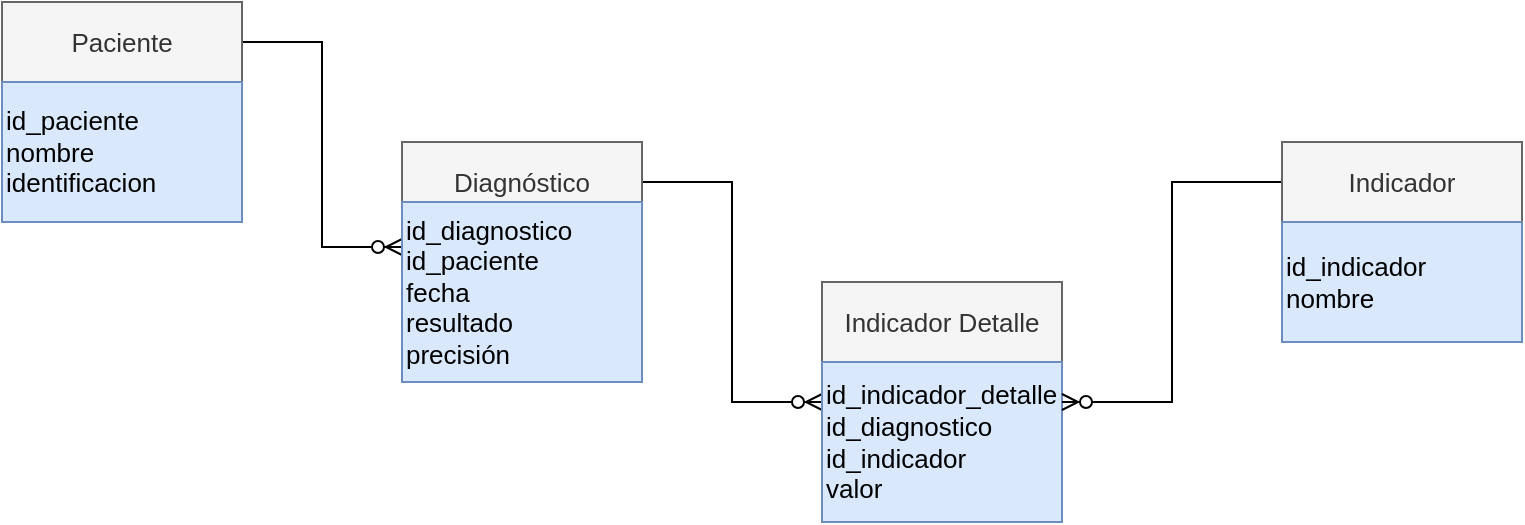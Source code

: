 <mxfile version="14.4.7" type="device"><diagram id="nFXo-Xs1rOG1G15gLDWX" name="Page-1"><mxGraphModel dx="868" dy="450" grid="1" gridSize="10" guides="1" tooltips="1" connect="1" arrows="1" fold="1" page="1" pageScale="1" pageWidth="827" pageHeight="1169" math="0" shadow="0"><root><mxCell id="0"/><mxCell id="1" parent="0"/><mxCell id="1hSna7SGQxIHbvhGrTrc-8" style="edgeStyle=orthogonalEdgeStyle;rounded=0;orthogonalLoop=1;jettySize=auto;html=1;entryX=0;entryY=0.25;entryDx=0;entryDy=0;endArrow=ERzeroToMany;endFill=1;" edge="1" parent="1" source="1hSna7SGQxIHbvhGrTrc-1" target="1hSna7SGQxIHbvhGrTrc-5"><mxGeometry relative="1" as="geometry"/></mxCell><mxCell id="1hSna7SGQxIHbvhGrTrc-1" value="Paciente" style="rounded=1;whiteSpace=wrap;html=1;arcSize=0;fillColor=#f5f5f5;strokeColor=#666666;fontColor=#333333;fontSize=13;" vertex="1" parent="1"><mxGeometry x="50" y="70" width="120" height="40" as="geometry"/></mxCell><mxCell id="1hSna7SGQxIHbvhGrTrc-3" value="id_paciente&lt;br style=&quot;font-size: 13px;&quot;&gt;nombre&lt;br style=&quot;font-size: 13px;&quot;&gt;identificacion" style="rounded=0;whiteSpace=wrap;html=1;align=left;fillColor=#dae8fc;strokeColor=#6c8ebf;fontSize=13;" vertex="1" parent="1"><mxGeometry x="50" y="110" width="120" height="70" as="geometry"/></mxCell><mxCell id="1hSna7SGQxIHbvhGrTrc-9" style="edgeStyle=orthogonalEdgeStyle;rounded=0;orthogonalLoop=1;jettySize=auto;html=1;entryX=0;entryY=0.25;entryDx=0;entryDy=0;endArrow=ERzeroToMany;endFill=1;" edge="1" parent="1" source="1hSna7SGQxIHbvhGrTrc-4" target="1hSna7SGQxIHbvhGrTrc-7"><mxGeometry relative="1" as="geometry"/></mxCell><mxCell id="1hSna7SGQxIHbvhGrTrc-4" value="Diagnóstico" style="rounded=1;whiteSpace=wrap;html=1;arcSize=0;fillColor=#f5f5f5;strokeColor=#666666;fontColor=#333333;fontSize=13;" vertex="1" parent="1"><mxGeometry x="250" y="140" width="120" height="40" as="geometry"/></mxCell><mxCell id="1hSna7SGQxIHbvhGrTrc-5" value="id_diagnostico&lt;br style=&quot;font-size: 13px;&quot;&gt;id_paciente&lt;br style=&quot;font-size: 13px;&quot;&gt;fecha&lt;br style=&quot;font-size: 13px;&quot;&gt;resultado&lt;br style=&quot;font-size: 13px;&quot;&gt;precisión" style="rounded=0;whiteSpace=wrap;html=1;align=left;fillColor=#dae8fc;strokeColor=#6c8ebf;fontSize=13;" vertex="1" parent="1"><mxGeometry x="250" y="170" width="120" height="90" as="geometry"/></mxCell><mxCell id="1hSna7SGQxIHbvhGrTrc-6" value="Indicador Detalle" style="rounded=1;whiteSpace=wrap;html=1;arcSize=0;fillColor=#f5f5f5;strokeColor=#666666;fontColor=#333333;fontSize=13;" vertex="1" parent="1"><mxGeometry x="460" y="210" width="120" height="40" as="geometry"/></mxCell><mxCell id="1hSna7SGQxIHbvhGrTrc-7" value="id_indicador_detalle&lt;br style=&quot;font-size: 13px;&quot;&gt;id_diagnostico&lt;br style=&quot;font-size: 13px;&quot;&gt;id_indicador&lt;br style=&quot;font-size: 13px;&quot;&gt;valor" style="rounded=0;whiteSpace=wrap;html=1;align=left;fillColor=#dae8fc;strokeColor=#6c8ebf;fontSize=13;" vertex="1" parent="1"><mxGeometry x="460" y="250" width="120" height="80" as="geometry"/></mxCell><mxCell id="1hSna7SGQxIHbvhGrTrc-13" style="edgeStyle=orthogonalEdgeStyle;rounded=0;orthogonalLoop=1;jettySize=auto;html=1;entryX=1;entryY=0.25;entryDx=0;entryDy=0;endArrow=ERzeroToMany;endFill=1;" edge="1" parent="1" source="1hSna7SGQxIHbvhGrTrc-10" target="1hSna7SGQxIHbvhGrTrc-7"><mxGeometry relative="1" as="geometry"/></mxCell><mxCell id="1hSna7SGQxIHbvhGrTrc-10" value="Indicador" style="rounded=1;whiteSpace=wrap;html=1;arcSize=0;fillColor=#f5f5f5;strokeColor=#666666;fontColor=#333333;fontSize=13;" vertex="1" parent="1"><mxGeometry x="690" y="140" width="120" height="40" as="geometry"/></mxCell><mxCell id="1hSna7SGQxIHbvhGrTrc-11" value="id_indicador&lt;br style=&quot;font-size: 13px;&quot;&gt;nombre" style="rounded=0;whiteSpace=wrap;html=1;align=left;fillColor=#dae8fc;strokeColor=#6c8ebf;fontSize=13;" vertex="1" parent="1"><mxGeometry x="690" y="180" width="120" height="60" as="geometry"/></mxCell></root></mxGraphModel></diagram></mxfile>